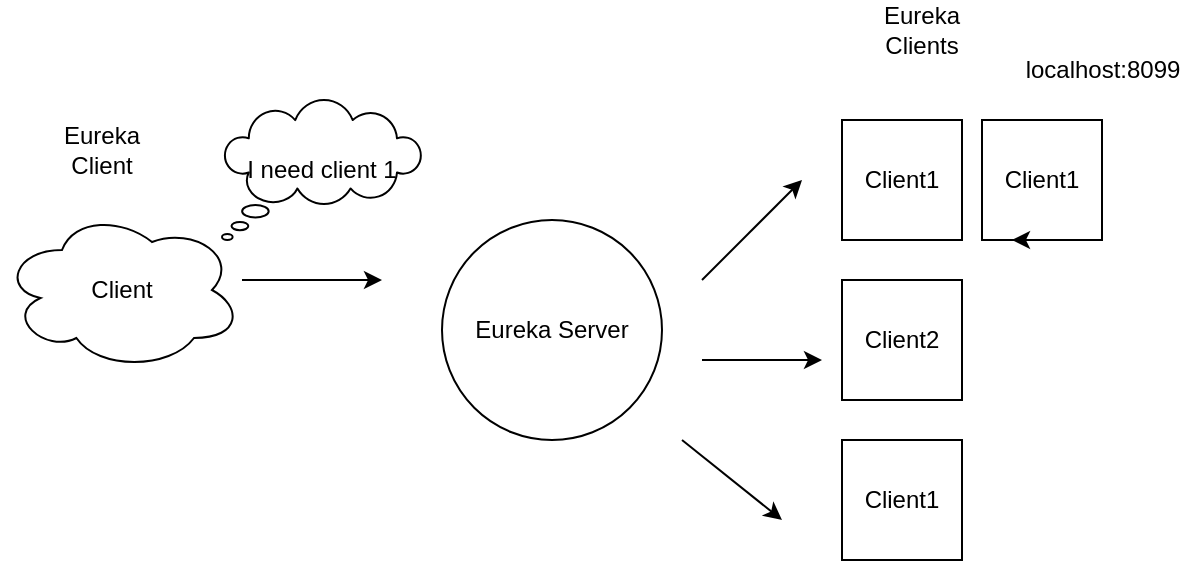 <mxfile version="21.0.6" type="device"><diagram name="Page-1" id="e4EfY-u1ilYgR8W4deYL"><mxGraphModel dx="794" dy="470" grid="1" gridSize="10" guides="1" tooltips="1" connect="1" arrows="1" fold="1" page="1" pageScale="1" pageWidth="850" pageHeight="1100" math="0" shadow="0"><root><mxCell id="0"/><mxCell id="1" parent="0"/><mxCell id="ehZDWND9gO6PgCj3dP98-1" value="Eureka Server" style="ellipse;whiteSpace=wrap;html=1;aspect=fixed;" vertex="1" parent="1"><mxGeometry x="460" y="330" width="110" height="110" as="geometry"/></mxCell><mxCell id="ehZDWND9gO6PgCj3dP98-2" value="Client1" style="whiteSpace=wrap;html=1;aspect=fixed;" vertex="1" parent="1"><mxGeometry x="660" y="280" width="60" height="60" as="geometry"/></mxCell><mxCell id="ehZDWND9gO6PgCj3dP98-3" value="Client2" style="whiteSpace=wrap;html=1;aspect=fixed;" vertex="1" parent="1"><mxGeometry x="660" y="360" width="60" height="60" as="geometry"/></mxCell><mxCell id="ehZDWND9gO6PgCj3dP98-4" value="Client1" style="whiteSpace=wrap;html=1;aspect=fixed;" vertex="1" parent="1"><mxGeometry x="660" y="440" width="60" height="60" as="geometry"/></mxCell><mxCell id="ehZDWND9gO6PgCj3dP98-7" value="Client" style="ellipse;shape=cloud;whiteSpace=wrap;html=1;" vertex="1" parent="1"><mxGeometry x="240" y="325" width="120" height="80" as="geometry"/></mxCell><mxCell id="ehZDWND9gO6PgCj3dP98-11" value="" style="endArrow=classic;html=1;rounded=0;" edge="1" parent="1"><mxGeometry width="50" height="50" relative="1" as="geometry"><mxPoint x="360" y="360" as="sourcePoint"/><mxPoint x="430" y="360" as="targetPoint"/></mxGeometry></mxCell><mxCell id="ehZDWND9gO6PgCj3dP98-14" value="" style="endArrow=classic;html=1;rounded=0;" edge="1" parent="1"><mxGeometry width="50" height="50" relative="1" as="geometry"><mxPoint x="580" y="440" as="sourcePoint"/><mxPoint x="630" y="480" as="targetPoint"/></mxGeometry></mxCell><mxCell id="ehZDWND9gO6PgCj3dP98-15" value="" style="endArrow=classic;html=1;rounded=0;" edge="1" parent="1"><mxGeometry width="50" height="50" relative="1" as="geometry"><mxPoint x="590" y="360" as="sourcePoint"/><mxPoint x="640" y="310" as="targetPoint"/></mxGeometry></mxCell><mxCell id="ehZDWND9gO6PgCj3dP98-16" value="" style="endArrow=classic;html=1;rounded=0;" edge="1" parent="1"><mxGeometry width="50" height="50" relative="1" as="geometry"><mxPoint x="590" y="400" as="sourcePoint"/><mxPoint x="650" y="400" as="targetPoint"/></mxGeometry></mxCell><mxCell id="ehZDWND9gO6PgCj3dP98-17" value="Eureka Client" style="text;html=1;strokeColor=none;fillColor=none;align=center;verticalAlign=middle;whiteSpace=wrap;rounded=0;" vertex="1" parent="1"><mxGeometry x="260" y="280" width="60" height="30" as="geometry"/></mxCell><mxCell id="ehZDWND9gO6PgCj3dP98-18" value="Eureka Clients" style="text;html=1;strokeColor=none;fillColor=none;align=center;verticalAlign=middle;whiteSpace=wrap;rounded=0;" vertex="1" parent="1"><mxGeometry x="670" y="220" width="60" height="30" as="geometry"/></mxCell><mxCell id="ehZDWND9gO6PgCj3dP98-21" value="I need client 1&lt;br&gt;" style="whiteSpace=wrap;html=1;shape=mxgraph.basic.cloud_callout" vertex="1" parent="1"><mxGeometry x="350" y="270" width="100" height="70" as="geometry"/></mxCell><mxCell id="ehZDWND9gO6PgCj3dP98-22" value="localhost:8099" style="text;html=1;align=center;verticalAlign=middle;resizable=0;points=[];autosize=1;strokeColor=none;fillColor=none;" vertex="1" parent="1"><mxGeometry x="740" y="240" width="100" height="30" as="geometry"/></mxCell><mxCell id="ehZDWND9gO6PgCj3dP98-23" value="Client1" style="whiteSpace=wrap;html=1;aspect=fixed;" vertex="1" parent="1"><mxGeometry x="730" y="280" width="60" height="60" as="geometry"/></mxCell><mxCell id="ehZDWND9gO6PgCj3dP98-24" style="edgeStyle=orthogonalEdgeStyle;rounded=0;orthogonalLoop=1;jettySize=auto;html=1;exitX=0.5;exitY=1;exitDx=0;exitDy=0;entryX=0.25;entryY=1;entryDx=0;entryDy=0;" edge="1" parent="1" source="ehZDWND9gO6PgCj3dP98-23" target="ehZDWND9gO6PgCj3dP98-23"><mxGeometry relative="1" as="geometry"/></mxCell></root></mxGraphModel></diagram></mxfile>